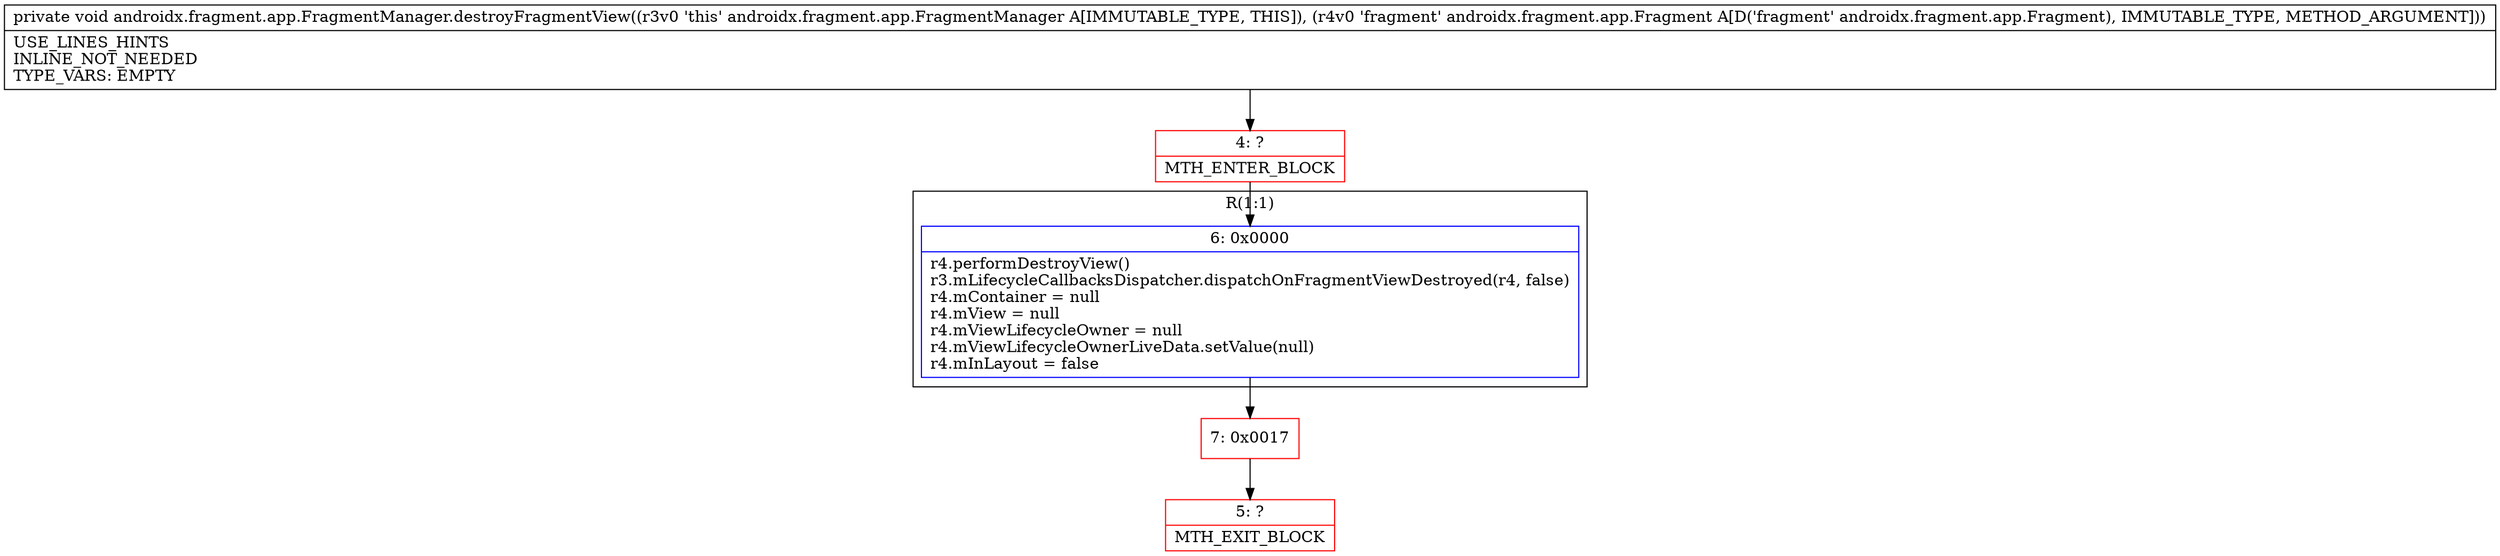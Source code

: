 digraph "CFG forandroidx.fragment.app.FragmentManager.destroyFragmentView(Landroidx\/fragment\/app\/Fragment;)V" {
subgraph cluster_Region_484376157 {
label = "R(1:1)";
node [shape=record,color=blue];
Node_6 [shape=record,label="{6\:\ 0x0000|r4.performDestroyView()\lr3.mLifecycleCallbacksDispatcher.dispatchOnFragmentViewDestroyed(r4, false)\lr4.mContainer = null\lr4.mView = null\lr4.mViewLifecycleOwner = null\lr4.mViewLifecycleOwnerLiveData.setValue(null)\lr4.mInLayout = false\l}"];
}
Node_4 [shape=record,color=red,label="{4\:\ ?|MTH_ENTER_BLOCK\l}"];
Node_7 [shape=record,color=red,label="{7\:\ 0x0017}"];
Node_5 [shape=record,color=red,label="{5\:\ ?|MTH_EXIT_BLOCK\l}"];
MethodNode[shape=record,label="{private void androidx.fragment.app.FragmentManager.destroyFragmentView((r3v0 'this' androidx.fragment.app.FragmentManager A[IMMUTABLE_TYPE, THIS]), (r4v0 'fragment' androidx.fragment.app.Fragment A[D('fragment' androidx.fragment.app.Fragment), IMMUTABLE_TYPE, METHOD_ARGUMENT]))  | USE_LINES_HINTS\lINLINE_NOT_NEEDED\lTYPE_VARS: EMPTY\l}"];
MethodNode -> Node_4;Node_6 -> Node_7;
Node_4 -> Node_6;
Node_7 -> Node_5;
}

